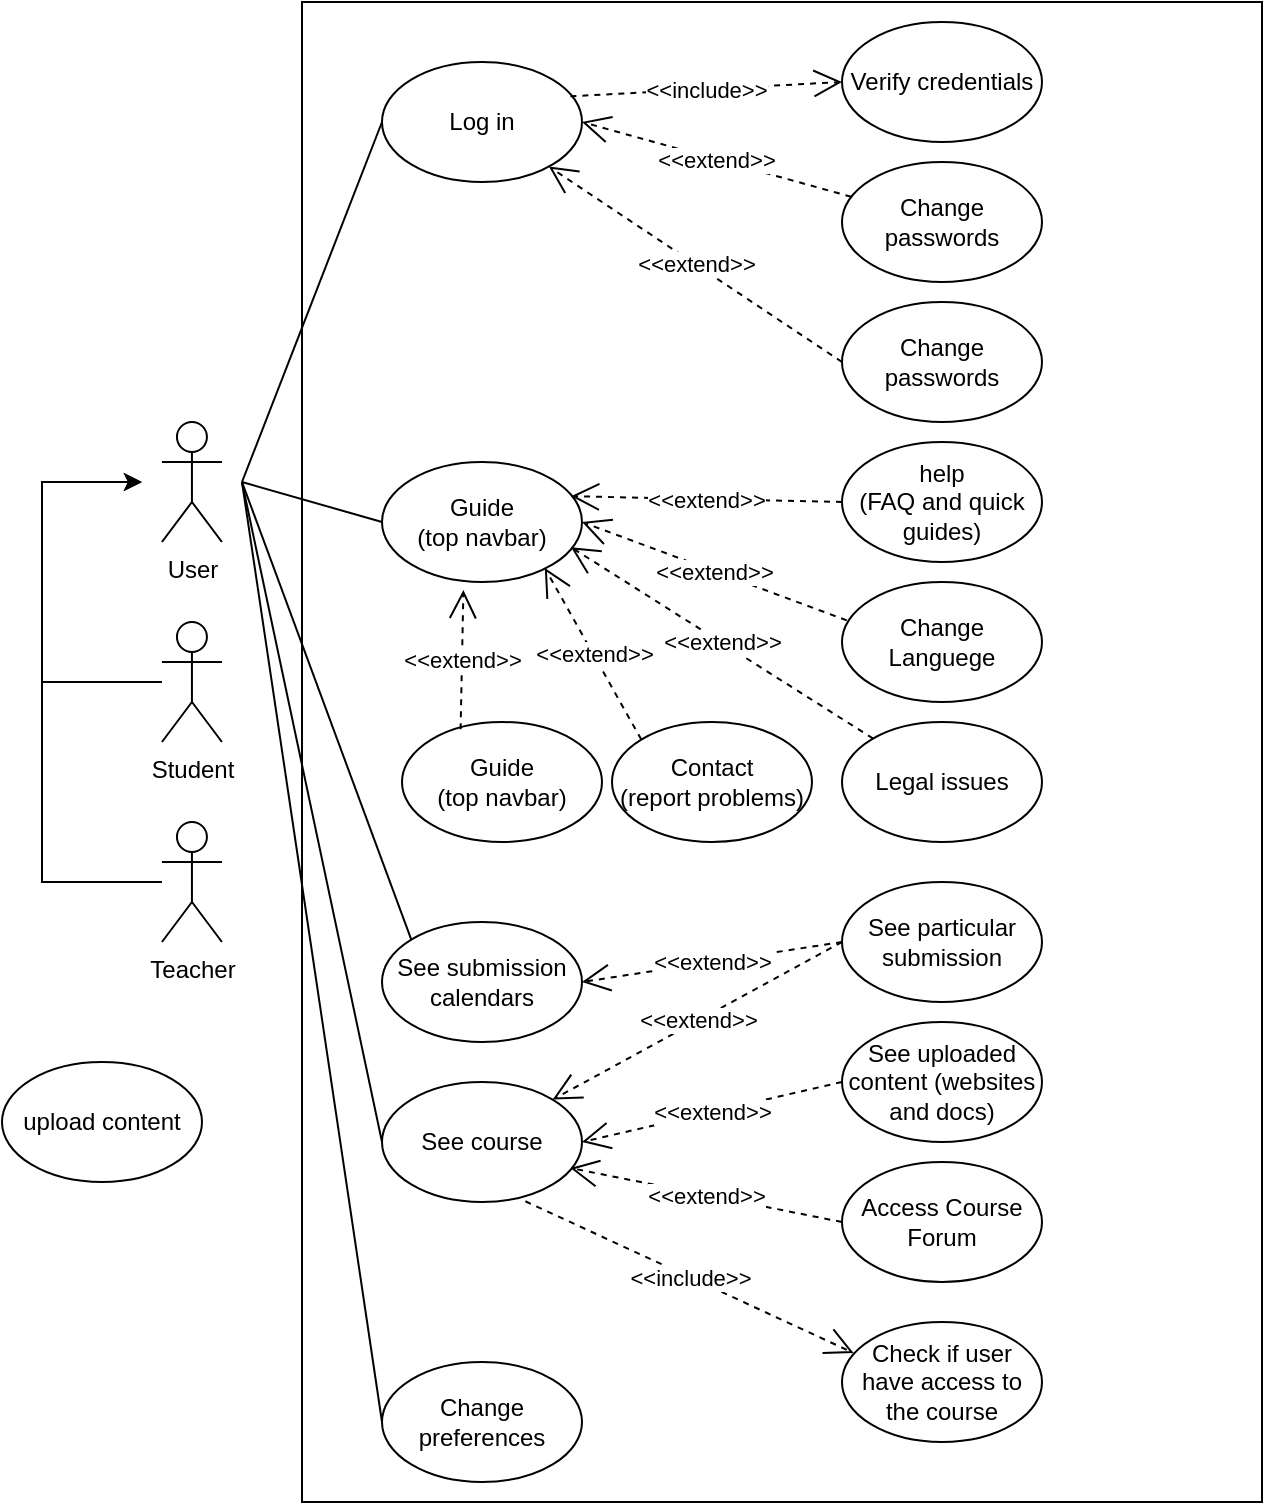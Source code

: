 <mxfile version="20.3.0" type="device"><diagram id="xnmVzoaIjGyRQu9rK1FL" name="Page-1"><mxGraphModel dx="1878" dy="1033" grid="1" gridSize="10" guides="1" tooltips="1" connect="1" arrows="1" fold="1" page="1" pageScale="1" pageWidth="850" pageHeight="1100" math="0" shadow="0"><root><mxCell id="0"/><mxCell id="1" parent="0"/><mxCell id="JXOFkkJaBYqTutA2dqvT-2" value="" style="rounded=0;whiteSpace=wrap;html=1;" parent="1" vertex="1"><mxGeometry x="170" y="120" width="480" height="750" as="geometry"/></mxCell><mxCell id="JXOFkkJaBYqTutA2dqvT-9" style="edgeStyle=orthogonalEdgeStyle;rounded=0;orthogonalLoop=1;jettySize=auto;html=1;" parent="1" source="JXOFkkJaBYqTutA2dqvT-4" edge="1"><mxGeometry relative="1" as="geometry"><mxPoint x="89.97" y="360" as="targetPoint"/><Array as="points"><mxPoint x="40" y="460"/><mxPoint x="40" y="360"/></Array></mxGeometry></mxCell><mxCell id="JXOFkkJaBYqTutA2dqvT-4" value="Student" style="shape=umlActor;verticalLabelPosition=bottom;verticalAlign=top;html=1;outlineConnect=0;" parent="1" vertex="1"><mxGeometry x="99.97" y="430" width="30" height="60" as="geometry"/></mxCell><mxCell id="JXOFkkJaBYqTutA2dqvT-5" value="Log in" style="ellipse;whiteSpace=wrap;html=1;" parent="1" vertex="1"><mxGeometry x="210" y="150" width="100" height="60" as="geometry"/></mxCell><mxCell id="JXOFkkJaBYqTutA2dqvT-8" style="edgeStyle=orthogonalEdgeStyle;rounded=0;orthogonalLoop=1;jettySize=auto;html=1;" parent="1" source="JXOFkkJaBYqTutA2dqvT-6" edge="1"><mxGeometry relative="1" as="geometry"><mxPoint x="89.97" y="360" as="targetPoint"/><Array as="points"><mxPoint x="40" y="560"/><mxPoint x="40" y="360"/></Array></mxGeometry></mxCell><mxCell id="JXOFkkJaBYqTutA2dqvT-6" value="Teacher" style="shape=umlActor;verticalLabelPosition=bottom;verticalAlign=top;html=1;outlineConnect=0;" parent="1" vertex="1"><mxGeometry x="99.97" y="530" width="30" height="60" as="geometry"/></mxCell><mxCell id="JXOFkkJaBYqTutA2dqvT-7" value="User" style="shape=umlActor;verticalLabelPosition=bottom;verticalAlign=top;html=1;outlineConnect=0;" parent="1" vertex="1"><mxGeometry x="99.97" y="330" width="30" height="60" as="geometry"/></mxCell><mxCell id="JXOFkkJaBYqTutA2dqvT-16" value="Verify credentials" style="ellipse;whiteSpace=wrap;html=1;" parent="1" vertex="1"><mxGeometry x="440" y="130" width="100" height="60" as="geometry"/></mxCell><mxCell id="JXOFkkJaBYqTutA2dqvT-17" value="Change passwords" style="ellipse;whiteSpace=wrap;html=1;" parent="1" vertex="1"><mxGeometry x="440" y="200" width="100" height="60" as="geometry"/></mxCell><mxCell id="JXOFkkJaBYqTutA2dqvT-20" value="Change passwords" style="ellipse;whiteSpace=wrap;html=1;" parent="1" vertex="1"><mxGeometry x="440" y="270" width="100" height="60" as="geometry"/></mxCell><mxCell id="JXOFkkJaBYqTutA2dqvT-22" value="Guide&lt;br&gt;(top navbar)" style="ellipse;whiteSpace=wrap;html=1;" parent="1" vertex="1"><mxGeometry x="210" y="350" width="100" height="60" as="geometry"/></mxCell><mxCell id="LMvYWli8KcNraRqgUyE8-1" value="Change Languege" style="ellipse;whiteSpace=wrap;html=1;" parent="1" vertex="1"><mxGeometry x="440" y="410" width="100" height="60" as="geometry"/></mxCell><mxCell id="LMvYWli8KcNraRqgUyE8-2" value="Guide&lt;br&gt;(top navbar)" style="ellipse;whiteSpace=wrap;html=1;" parent="1" vertex="1"><mxGeometry x="220" y="480" width="100" height="60" as="geometry"/></mxCell><mxCell id="LMvYWli8KcNraRqgUyE8-3" value="Contact&lt;br&gt;(report problems)" style="ellipse;whiteSpace=wrap;html=1;" parent="1" vertex="1"><mxGeometry x="325" y="480" width="100" height="60" as="geometry"/></mxCell><mxCell id="LMvYWli8KcNraRqgUyE8-4" value="Legal issues" style="ellipse;whiteSpace=wrap;html=1;" parent="1" vertex="1"><mxGeometry x="440" y="480" width="100" height="60" as="geometry"/></mxCell><mxCell id="LMvYWli8KcNraRqgUyE8-5" value="help&lt;br&gt;(FAQ and quick guides)" style="ellipse;whiteSpace=wrap;html=1;" parent="1" vertex="1"><mxGeometry x="440" y="340" width="100" height="60" as="geometry"/></mxCell><mxCell id="LMvYWli8KcNraRqgUyE8-11" value="See submission calendars" style="ellipse;whiteSpace=wrap;html=1;" parent="1" vertex="1"><mxGeometry x="210" y="580" width="100" height="60" as="geometry"/></mxCell><mxCell id="LMvYWli8KcNraRqgUyE8-13" value="See particular submission" style="ellipse;whiteSpace=wrap;html=1;" parent="1" vertex="1"><mxGeometry x="440" y="560" width="100" height="60" as="geometry"/></mxCell><mxCell id="IB5oVTT2J6DRXR9yKUuv-1" value="See course" style="ellipse;whiteSpace=wrap;html=1;" parent="1" vertex="1"><mxGeometry x="210" y="660" width="100" height="60" as="geometry"/></mxCell><mxCell id="lQDpmGGa2Dhz82OrxDsX-2" value="See uploaded content (websites and docs)" style="ellipse;whiteSpace=wrap;html=1;" vertex="1" parent="1"><mxGeometry x="440" y="630" width="100" height="60" as="geometry"/></mxCell><mxCell id="lQDpmGGa2Dhz82OrxDsX-9" value="" style="endArrow=none;html=1;rounded=0;entryX=0;entryY=0.5;entryDx=0;entryDy=0;" edge="1" parent="1" target="JXOFkkJaBYqTutA2dqvT-5"><mxGeometry width="50" height="50" relative="1" as="geometry"><mxPoint x="140" y="360" as="sourcePoint"/><mxPoint x="430" y="430" as="targetPoint"/></mxGeometry></mxCell><mxCell id="lQDpmGGa2Dhz82OrxDsX-10" value="" style="endArrow=none;html=1;rounded=0;entryX=0;entryY=0.5;entryDx=0;entryDy=0;" edge="1" parent="1" target="JXOFkkJaBYqTutA2dqvT-22"><mxGeometry width="50" height="50" relative="1" as="geometry"><mxPoint x="140" y="360" as="sourcePoint"/><mxPoint x="220" y="190" as="targetPoint"/></mxGeometry></mxCell><mxCell id="lQDpmGGa2Dhz82OrxDsX-11" value="" style="endArrow=none;html=1;rounded=0;entryX=0;entryY=0;entryDx=0;entryDy=0;" edge="1" parent="1" target="LMvYWli8KcNraRqgUyE8-11"><mxGeometry width="50" height="50" relative="1" as="geometry"><mxPoint x="140" y="360" as="sourcePoint"/><mxPoint x="220" y="390.0" as="targetPoint"/></mxGeometry></mxCell><mxCell id="lQDpmGGa2Dhz82OrxDsX-12" value="" style="endArrow=none;html=1;rounded=0;entryX=0;entryY=0.5;entryDx=0;entryDy=0;" edge="1" parent="1" target="IB5oVTT2J6DRXR9yKUuv-1"><mxGeometry width="50" height="50" relative="1" as="geometry"><mxPoint x="140" y="360" as="sourcePoint"/><mxPoint x="234.563" y="598.836" as="targetPoint"/></mxGeometry></mxCell><mxCell id="lQDpmGGa2Dhz82OrxDsX-13" value="&amp;lt;&amp;lt;include&amp;gt;&amp;gt;" style="endArrow=open;endSize=12;dashed=1;html=1;rounded=0;entryX=0.058;entryY=0.258;entryDx=0;entryDy=0;exitX=0.717;exitY=0.994;exitDx=0;exitDy=0;exitPerimeter=0;entryPerimeter=0;" edge="1" parent="1" source="IB5oVTT2J6DRXR9yKUuv-1" target="lQDpmGGa2Dhz82OrxDsX-30"><mxGeometry width="160" relative="1" as="geometry"><mxPoint x="265" y="130" as="sourcePoint"/><mxPoint x="425" y="130" as="targetPoint"/></mxGeometry></mxCell><mxCell id="lQDpmGGa2Dhz82OrxDsX-14" value="&amp;lt;&amp;lt;extend&amp;gt;&amp;gt;" style="endArrow=open;endSize=12;dashed=1;html=1;rounded=0;entryX=1;entryY=0.5;entryDx=0;entryDy=0;" edge="1" parent="1" source="JXOFkkJaBYqTutA2dqvT-17" target="JXOFkkJaBYqTutA2dqvT-5"><mxGeometry width="160" relative="1" as="geometry"><mxPoint x="313.1" y="176.44" as="sourcePoint"/><mxPoint x="450" y="170" as="targetPoint"/></mxGeometry></mxCell><mxCell id="lQDpmGGa2Dhz82OrxDsX-16" value="&amp;lt;&amp;lt;extend&amp;gt;&amp;gt;" style="endArrow=open;endSize=12;dashed=1;html=1;rounded=0;exitX=0;exitY=0.5;exitDx=0;exitDy=0;" edge="1" parent="1" source="JXOFkkJaBYqTutA2dqvT-20" target="JXOFkkJaBYqTutA2dqvT-5"><mxGeometry width="160" relative="1" as="geometry"><mxPoint x="454.602" y="227.428" as="sourcePoint"/><mxPoint x="320" y="190" as="targetPoint"/></mxGeometry></mxCell><mxCell id="lQDpmGGa2Dhz82OrxDsX-17" value="&amp;lt;&amp;lt;extend&amp;gt;&amp;gt;" style="endArrow=open;endSize=12;dashed=1;html=1;rounded=0;exitX=0;exitY=0.5;exitDx=0;exitDy=0;entryX=0.945;entryY=0.285;entryDx=0;entryDy=0;entryPerimeter=0;" edge="1" parent="1" source="LMvYWli8KcNraRqgUyE8-5" target="JXOFkkJaBYqTutA2dqvT-22"><mxGeometry width="160" relative="1" as="geometry"><mxPoint x="450" y="310.0" as="sourcePoint"/><mxPoint x="303.377" y="212.337" as="targetPoint"/></mxGeometry></mxCell><mxCell id="lQDpmGGa2Dhz82OrxDsX-18" value="&amp;lt;&amp;lt;extend&amp;gt;&amp;gt;" style="endArrow=open;endSize=12;dashed=1;html=1;rounded=0;exitX=0.024;exitY=0.32;exitDx=0;exitDy=0;entryX=1;entryY=0.5;entryDx=0;entryDy=0;exitPerimeter=0;" edge="1" parent="1" source="LMvYWli8KcNraRqgUyE8-1" target="JXOFkkJaBYqTutA2dqvT-22"><mxGeometry width="160" relative="1" as="geometry"><mxPoint x="450" y="380.0" as="sourcePoint"/><mxPoint x="314.5" y="377.1" as="targetPoint"/></mxGeometry></mxCell><mxCell id="lQDpmGGa2Dhz82OrxDsX-19" value="&amp;lt;&amp;lt;extend&amp;gt;&amp;gt;" style="endArrow=open;endSize=12;dashed=1;html=1;rounded=0;entryX=0.945;entryY=0.71;entryDx=0;entryDy=0;entryPerimeter=0;" edge="1" parent="1" source="LMvYWli8KcNraRqgUyE8-4" target="JXOFkkJaBYqTutA2dqvT-22"><mxGeometry width="160" relative="1" as="geometry"><mxPoint x="452.4" y="439.2" as="sourcePoint"/><mxPoint x="320" y="390.0" as="targetPoint"/></mxGeometry></mxCell><mxCell id="lQDpmGGa2Dhz82OrxDsX-20" value="&amp;lt;&amp;lt;extend&amp;gt;&amp;gt;" style="endArrow=open;endSize=12;dashed=1;html=1;rounded=0;entryX=0.814;entryY=0.883;entryDx=0;entryDy=0;entryPerimeter=0;exitX=0;exitY=0;exitDx=0;exitDy=0;" edge="1" parent="1" source="LMvYWli8KcNraRqgUyE8-3" target="JXOFkkJaBYqTutA2dqvT-22"><mxGeometry width="160" relative="1" as="geometry"><mxPoint x="465.641" y="498.205" as="sourcePoint"/><mxPoint x="314.5" y="402.6" as="targetPoint"/></mxGeometry></mxCell><mxCell id="lQDpmGGa2Dhz82OrxDsX-21" value="&amp;lt;&amp;lt;extend&amp;gt;&amp;gt;" style="endArrow=open;endSize=12;dashed=1;html=1;rounded=0;entryX=0.407;entryY=1.067;entryDx=0;entryDy=0;exitX=0.293;exitY=0.061;exitDx=0;exitDy=0;exitPerimeter=0;entryPerimeter=0;" edge="1" parent="1" source="LMvYWli8KcNraRqgUyE8-2" target="JXOFkkJaBYqTutA2dqvT-22"><mxGeometry width="160" relative="1" as="geometry"><mxPoint x="363.792" y="492.832" as="sourcePoint"/><mxPoint x="301.4" y="412.98" as="targetPoint"/></mxGeometry></mxCell><mxCell id="lQDpmGGa2Dhz82OrxDsX-22" value="&amp;lt;&amp;lt;extend&amp;gt;&amp;gt;" style="endArrow=open;endSize=12;dashed=1;html=1;rounded=0;exitX=0;exitY=0.5;exitDx=0;exitDy=0;entryX=1;entryY=0.5;entryDx=0;entryDy=0;" edge="1" parent="1" source="LMvYWli8KcNraRqgUyE8-13" target="LMvYWli8KcNraRqgUyE8-11"><mxGeometry width="160" relative="1" as="geometry"><mxPoint x="450" y="380.0" as="sourcePoint"/><mxPoint x="314.5" y="377.1" as="targetPoint"/></mxGeometry></mxCell><mxCell id="lQDpmGGa2Dhz82OrxDsX-23" value="&amp;lt;&amp;lt;extend&amp;gt;&amp;gt;" style="endArrow=open;endSize=12;dashed=1;html=1;rounded=0;exitX=0;exitY=0.5;exitDx=0;exitDy=0;entryX=1;entryY=0;entryDx=0;entryDy=0;" edge="1" parent="1" source="LMvYWli8KcNraRqgUyE8-13" target="IB5oVTT2J6DRXR9yKUuv-1"><mxGeometry width="160" relative="1" as="geometry"><mxPoint x="450" y="620" as="sourcePoint"/><mxPoint x="320" y="620" as="targetPoint"/></mxGeometry></mxCell><mxCell id="lQDpmGGa2Dhz82OrxDsX-24" value="&amp;lt;&amp;lt;extend&amp;gt;&amp;gt;" style="endArrow=open;endSize=12;dashed=1;html=1;rounded=0;exitX=0;exitY=0.5;exitDx=0;exitDy=0;entryX=1;entryY=0.5;entryDx=0;entryDy=0;" edge="1" parent="1" source="lQDpmGGa2Dhz82OrxDsX-2" target="IB5oVTT2J6DRXR9yKUuv-1"><mxGeometry width="160" relative="1" as="geometry"><mxPoint x="450" y="620" as="sourcePoint"/><mxPoint x="305.437" y="678.836" as="targetPoint"/></mxGeometry></mxCell><mxCell id="lQDpmGGa2Dhz82OrxDsX-25" value="upload content" style="ellipse;whiteSpace=wrap;html=1;" vertex="1" parent="1"><mxGeometry x="20" y="650" width="100" height="60" as="geometry"/></mxCell><mxCell id="lQDpmGGa2Dhz82OrxDsX-26" value="Change preferences" style="ellipse;whiteSpace=wrap;html=1;" vertex="1" parent="1"><mxGeometry x="210" y="800" width="100" height="60" as="geometry"/></mxCell><mxCell id="lQDpmGGa2Dhz82OrxDsX-27" value="" style="endArrow=none;html=1;rounded=0;entryX=0;entryY=0.5;entryDx=0;entryDy=0;" edge="1" parent="1" target="lQDpmGGa2Dhz82OrxDsX-26"><mxGeometry width="50" height="50" relative="1" as="geometry"><mxPoint x="140" y="360" as="sourcePoint"/><mxPoint x="220" y="700" as="targetPoint"/></mxGeometry></mxCell><mxCell id="lQDpmGGa2Dhz82OrxDsX-28" value="Access Course Forum" style="ellipse;whiteSpace=wrap;html=1;" vertex="1" parent="1"><mxGeometry x="440" y="700" width="100" height="60" as="geometry"/></mxCell><mxCell id="lQDpmGGa2Dhz82OrxDsX-29" value="&amp;lt;&amp;lt;extend&amp;gt;&amp;gt;" style="endArrow=open;endSize=12;dashed=1;html=1;rounded=0;exitX=0;exitY=0.5;exitDx=0;exitDy=0;entryX=0.942;entryY=0.717;entryDx=0;entryDy=0;entryPerimeter=0;" edge="1" parent="1" source="lQDpmGGa2Dhz82OrxDsX-28" target="IB5oVTT2J6DRXR9yKUuv-1"><mxGeometry width="160" relative="1" as="geometry"><mxPoint x="450" y="670" as="sourcePoint"/><mxPoint x="320" y="700" as="targetPoint"/></mxGeometry></mxCell><mxCell id="lQDpmGGa2Dhz82OrxDsX-30" value="Check if user have access to the course" style="ellipse;whiteSpace=wrap;html=1;" vertex="1" parent="1"><mxGeometry x="440" y="780" width="100" height="60" as="geometry"/></mxCell><mxCell id="lQDpmGGa2Dhz82OrxDsX-31" value="&amp;lt;&amp;lt;include&amp;gt;&amp;gt;" style="endArrow=open;endSize=12;dashed=1;html=1;rounded=0;entryX=0;entryY=0.5;entryDx=0;entryDy=0;exitX=0.942;exitY=0.286;exitDx=0;exitDy=0;exitPerimeter=0;" edge="1" parent="1" source="JXOFkkJaBYqTutA2dqvT-5" target="JXOFkkJaBYqTutA2dqvT-16"><mxGeometry width="160" relative="1" as="geometry"><mxPoint x="454.627" y="227.396" as="sourcePoint"/><mxPoint x="320" y="190.0" as="targetPoint"/></mxGeometry></mxCell></root></mxGraphModel></diagram></mxfile>
